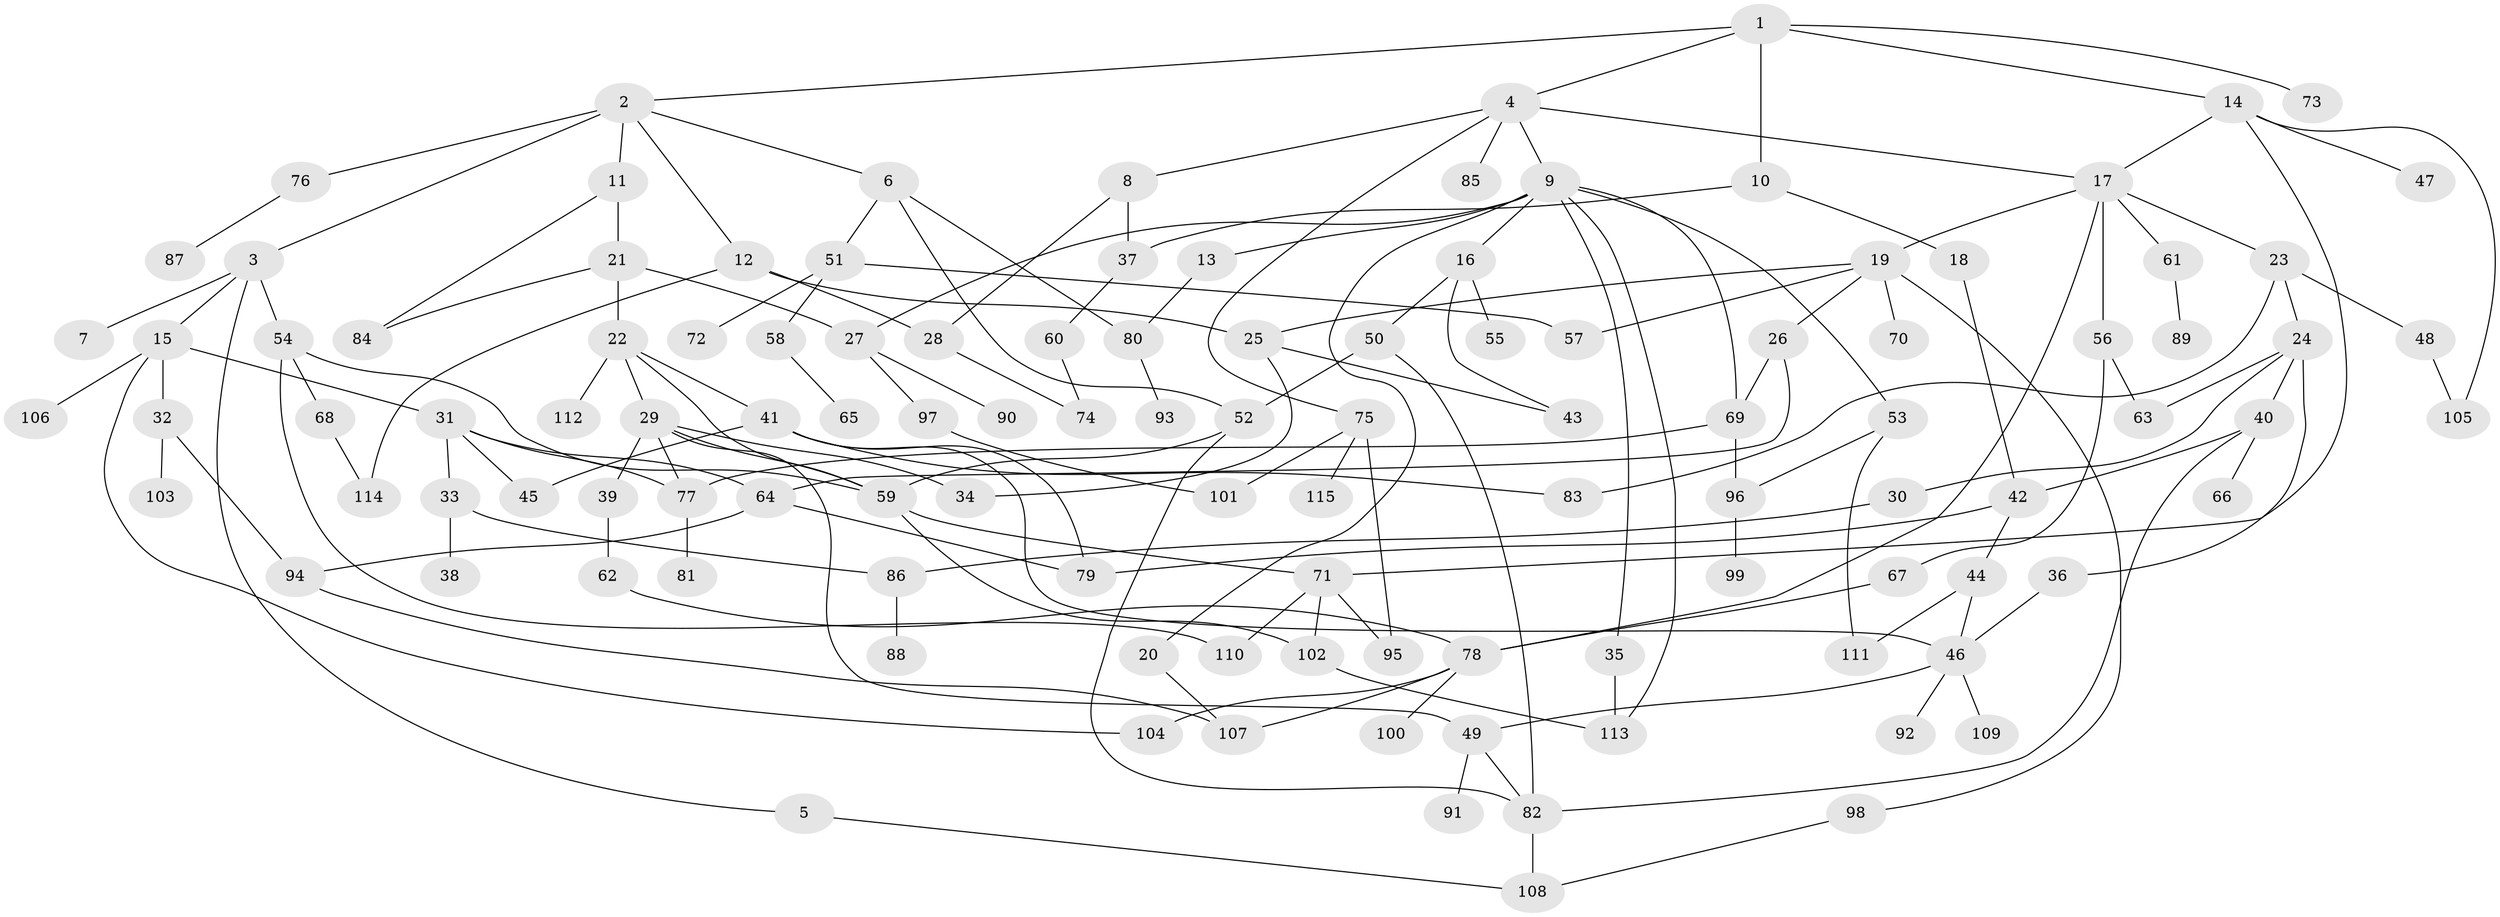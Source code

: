 // Generated by graph-tools (version 1.1) at 2025/10/02/27/25 16:10:53]
// undirected, 115 vertices, 165 edges
graph export_dot {
graph [start="1"]
  node [color=gray90,style=filled];
  1;
  2;
  3;
  4;
  5;
  6;
  7;
  8;
  9;
  10;
  11;
  12;
  13;
  14;
  15;
  16;
  17;
  18;
  19;
  20;
  21;
  22;
  23;
  24;
  25;
  26;
  27;
  28;
  29;
  30;
  31;
  32;
  33;
  34;
  35;
  36;
  37;
  38;
  39;
  40;
  41;
  42;
  43;
  44;
  45;
  46;
  47;
  48;
  49;
  50;
  51;
  52;
  53;
  54;
  55;
  56;
  57;
  58;
  59;
  60;
  61;
  62;
  63;
  64;
  65;
  66;
  67;
  68;
  69;
  70;
  71;
  72;
  73;
  74;
  75;
  76;
  77;
  78;
  79;
  80;
  81;
  82;
  83;
  84;
  85;
  86;
  87;
  88;
  89;
  90;
  91;
  92;
  93;
  94;
  95;
  96;
  97;
  98;
  99;
  100;
  101;
  102;
  103;
  104;
  105;
  106;
  107;
  108;
  109;
  110;
  111;
  112;
  113;
  114;
  115;
  1 -- 2;
  1 -- 4;
  1 -- 10;
  1 -- 14;
  1 -- 73;
  2 -- 3;
  2 -- 6;
  2 -- 11;
  2 -- 12;
  2 -- 76;
  3 -- 5;
  3 -- 7;
  3 -- 15;
  3 -- 54;
  4 -- 8;
  4 -- 9;
  4 -- 17;
  4 -- 75;
  4 -- 85;
  5 -- 108;
  6 -- 51;
  6 -- 52;
  6 -- 80;
  8 -- 37;
  8 -- 28;
  9 -- 13;
  9 -- 16;
  9 -- 20;
  9 -- 35;
  9 -- 53;
  9 -- 27;
  9 -- 69;
  9 -- 113;
  10 -- 18;
  10 -- 37;
  11 -- 21;
  11 -- 84;
  12 -- 28;
  12 -- 25;
  12 -- 114;
  13 -- 80;
  14 -- 47;
  14 -- 71;
  14 -- 17;
  14 -- 105;
  15 -- 31;
  15 -- 32;
  15 -- 106;
  15 -- 104;
  16 -- 50;
  16 -- 55;
  16 -- 43;
  17 -- 19;
  17 -- 23;
  17 -- 56;
  17 -- 61;
  17 -- 78;
  18 -- 42;
  19 -- 25;
  19 -- 26;
  19 -- 70;
  19 -- 98;
  19 -- 57;
  20 -- 107;
  21 -- 22;
  21 -- 27;
  21 -- 84;
  22 -- 29;
  22 -- 41;
  22 -- 112;
  22 -- 59;
  23 -- 24;
  23 -- 48;
  23 -- 83;
  24 -- 30;
  24 -- 36;
  24 -- 40;
  24 -- 63;
  25 -- 34;
  25 -- 43;
  26 -- 64;
  26 -- 69;
  27 -- 90;
  27 -- 97;
  28 -- 74;
  29 -- 39;
  29 -- 49;
  29 -- 59;
  29 -- 77;
  29 -- 34;
  30 -- 86;
  31 -- 33;
  31 -- 45;
  31 -- 77;
  31 -- 64;
  32 -- 103;
  32 -- 94;
  33 -- 38;
  33 -- 86;
  35 -- 113;
  36 -- 46;
  37 -- 60;
  39 -- 62;
  40 -- 66;
  40 -- 42;
  40 -- 82;
  41 -- 79;
  41 -- 46;
  41 -- 45;
  41 -- 83;
  42 -- 44;
  42 -- 79;
  44 -- 46;
  44 -- 111;
  46 -- 92;
  46 -- 109;
  46 -- 49;
  48 -- 105;
  49 -- 82;
  49 -- 91;
  50 -- 52;
  50 -- 82;
  51 -- 57;
  51 -- 58;
  51 -- 72;
  52 -- 82;
  52 -- 59;
  53 -- 96;
  53 -- 111;
  54 -- 68;
  54 -- 110;
  54 -- 59;
  56 -- 63;
  56 -- 67;
  58 -- 65;
  59 -- 102;
  59 -- 71;
  60 -- 74;
  61 -- 89;
  62 -- 78;
  64 -- 94;
  64 -- 79;
  67 -- 78;
  68 -- 114;
  69 -- 77;
  69 -- 96;
  71 -- 95;
  71 -- 102;
  71 -- 110;
  75 -- 115;
  75 -- 101;
  75 -- 95;
  76 -- 87;
  77 -- 81;
  78 -- 100;
  78 -- 104;
  78 -- 107;
  80 -- 93;
  82 -- 108;
  86 -- 88;
  94 -- 107;
  96 -- 99;
  97 -- 101;
  98 -- 108;
  102 -- 113;
}
